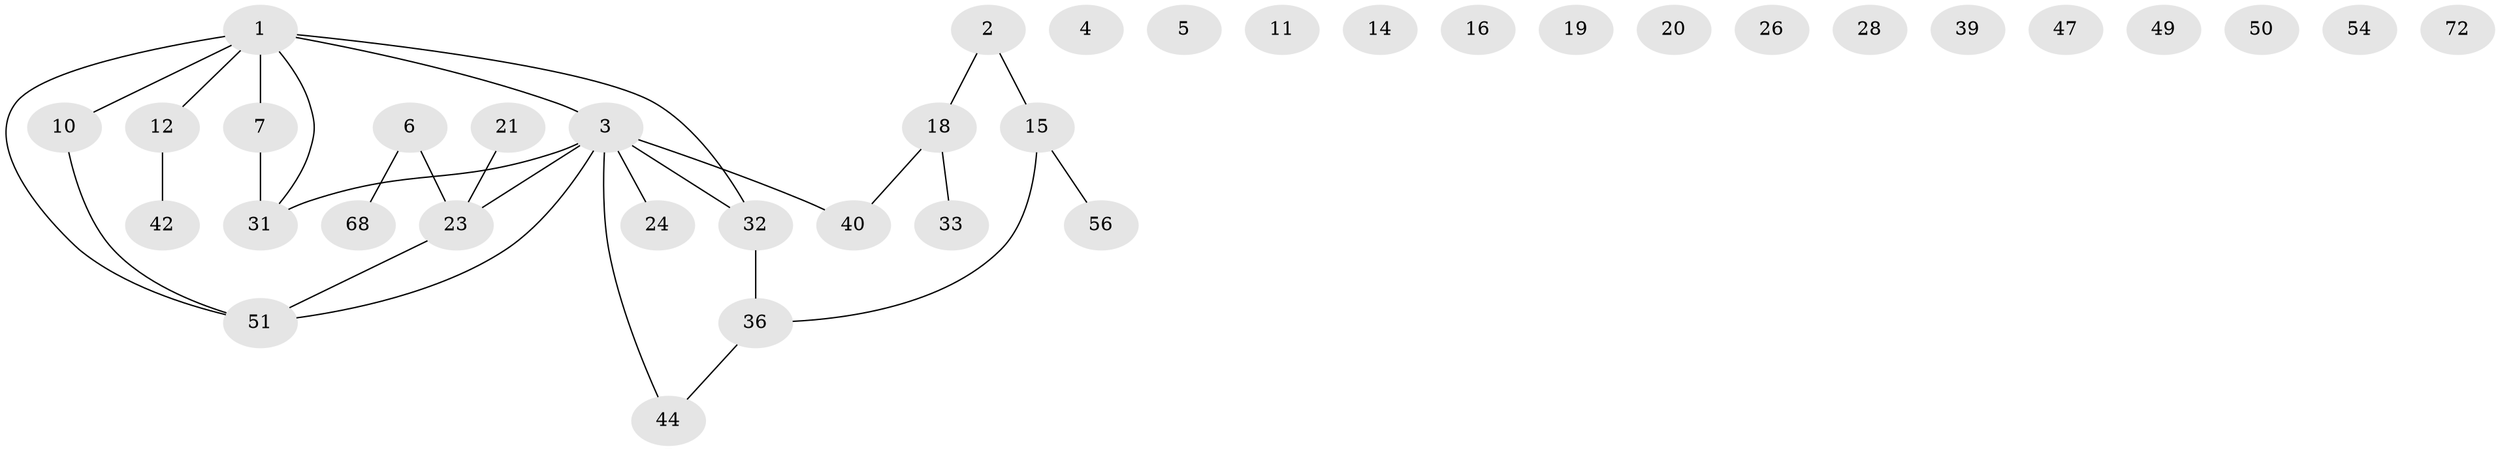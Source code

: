 // original degree distribution, {6: 0.013333333333333334, 1: 0.30666666666666664, 4: 0.05333333333333334, 2: 0.22666666666666666, 5: 0.04, 3: 0.18666666666666668, 0: 0.17333333333333334}
// Generated by graph-tools (version 1.1) at 2025/12/03/09/25 04:12:59]
// undirected, 37 vertices, 29 edges
graph export_dot {
graph [start="1"]
  node [color=gray90,style=filled];
  1 [super="+30+52+9"];
  2 [super="+48"];
  3 [super="+8"];
  4 [super="+41"];
  5 [super="+57+25"];
  6 [super="+61"];
  7;
  10;
  11;
  12 [super="+22+29"];
  14;
  15 [super="+45+35"];
  16;
  18 [super="+60"];
  19;
  20;
  21;
  23 [super="+38+46"];
  24;
  26;
  28;
  31 [super="+65"];
  32 [super="+43"];
  33 [super="+37"];
  36 [super="+59"];
  39;
  40;
  42;
  44 [super="+55+66"];
  47;
  49;
  50;
  51 [super="+67"];
  54;
  56;
  68;
  72;
  1 -- 10;
  1 -- 31;
  1 -- 12;
  1 -- 32;
  1 -- 7;
  1 -- 3;
  1 -- 51;
  2 -- 18;
  2 -- 15;
  3 -- 31;
  3 -- 32;
  3 -- 51;
  3 -- 23;
  3 -- 40;
  3 -- 24;
  3 -- 44;
  6 -- 68;
  6 -- 23;
  7 -- 31;
  10 -- 51;
  12 -- 42;
  15 -- 56;
  15 -- 36;
  18 -- 40;
  18 -- 33;
  21 -- 23;
  23 -- 51;
  32 -- 36;
  36 -- 44;
}
